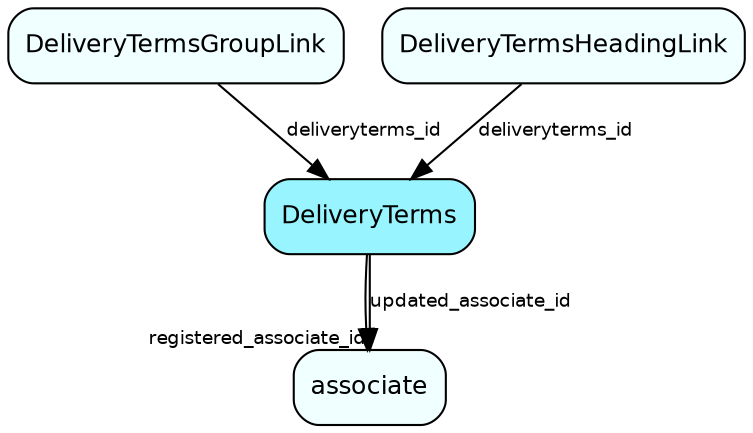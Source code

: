 digraph DeliveryTerms  {
node [shape = box style="rounded, filled" fontname = "Helvetica" fontsize = "12" ]
edge [fontname = "Helvetica" fontsize = "9"]

DeliveryTerms[fillcolor = "cadetblue1"]
associate[fillcolor = "azure1"]
DeliveryTermsGroupLink[fillcolor = "azure1"]
DeliveryTermsHeadingLink[fillcolor = "azure1"]
DeliveryTerms -> associate [headlabel = "registered_associate_id"]
DeliveryTerms -> associate [label = "updated_associate_id"]
DeliveryTermsGroupLink -> DeliveryTerms [label = "deliveryterms_id"]
DeliveryTermsHeadingLink -> DeliveryTerms [label = "deliveryterms_id"]
}
